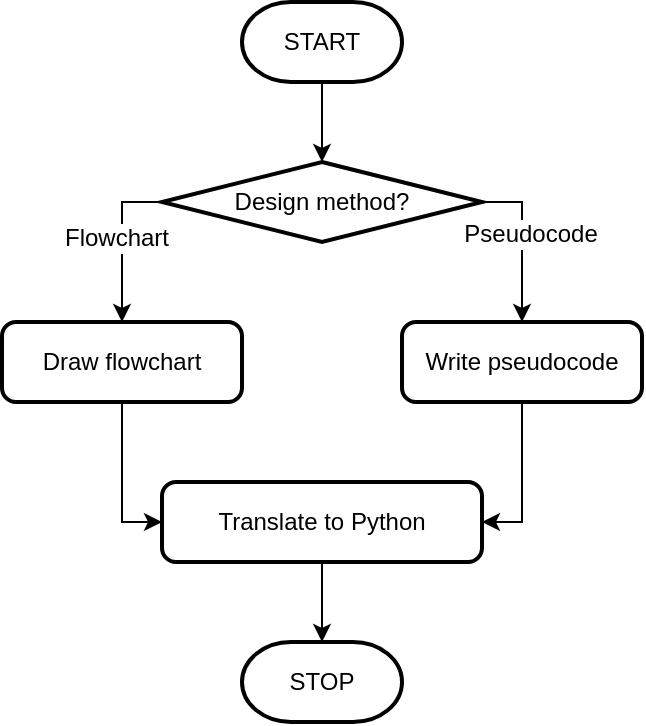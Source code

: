 <mxfile version="12.8.5" type="device"><diagram id="wf6ps3Awq8oAl22t_TUn" name="Page-1"><mxGraphModel dx="740" dy="1169" grid="1" gridSize="10" guides="1" tooltips="1" connect="1" arrows="1" fold="1" page="1" pageScale="1" pageWidth="827" pageHeight="1169" math="0" shadow="0"><root><mxCell id="0"/><mxCell id="1" parent="0"/><mxCell id="y5NFxmRLO0KbguAl1kVu-5" value="" style="edgeStyle=orthogonalEdgeStyle;rounded=0;orthogonalLoop=1;jettySize=auto;html=1;" edge="1" parent="1" source="y5NFxmRLO0KbguAl1kVu-1" target="y5NFxmRLO0KbguAl1kVu-3"><mxGeometry relative="1" as="geometry"/></mxCell><mxCell id="y5NFxmRLO0KbguAl1kVu-1" value="START" style="strokeWidth=2;html=1;shape=mxgraph.flowchart.terminator;whiteSpace=wrap;" vertex="1" parent="1"><mxGeometry x="320" y="320" width="80" height="40" as="geometry"/></mxCell><mxCell id="y5NFxmRLO0KbguAl1kVu-13" style="edgeStyle=orthogonalEdgeStyle;rounded=0;orthogonalLoop=1;jettySize=auto;html=1;exitX=0.5;exitY=1;exitDx=0;exitDy=0;entryX=0;entryY=0.5;entryDx=0;entryDy=0;" edge="1" parent="1" source="y5NFxmRLO0KbguAl1kVu-2" target="y5NFxmRLO0KbguAl1kVu-11"><mxGeometry relative="1" as="geometry"/></mxCell><mxCell id="y5NFxmRLO0KbguAl1kVu-2" value="Draw flowchart" style="rounded=1;whiteSpace=wrap;html=1;absoluteArcSize=1;arcSize=14;strokeWidth=2;" vertex="1" parent="1"><mxGeometry x="200" y="480" width="120" height="40" as="geometry"/></mxCell><mxCell id="y5NFxmRLO0KbguAl1kVu-7" value="" style="edgeStyle=orthogonalEdgeStyle;rounded=0;orthogonalLoop=1;jettySize=auto;html=1;entryX=0.5;entryY=0;entryDx=0;entryDy=0;" edge="1" parent="1" source="y5NFxmRLO0KbguAl1kVu-3" target="y5NFxmRLO0KbguAl1kVu-4"><mxGeometry relative="1" as="geometry"><mxPoint x="520" y="420" as="targetPoint"/><Array as="points"><mxPoint x="460" y="420"/></Array></mxGeometry></mxCell><mxCell id="y5NFxmRLO0KbguAl1kVu-8" value="Pseudocode" style="text;html=1;align=center;verticalAlign=middle;resizable=0;points=[];labelBackgroundColor=#ffffff;" vertex="1" connectable="0" parent="y5NFxmRLO0KbguAl1kVu-7"><mxGeometry x="-0.5" y="-16" relative="1" as="geometry"><mxPoint x="20" y="16" as="offset"/></mxGeometry></mxCell><mxCell id="y5NFxmRLO0KbguAl1kVu-9" style="edgeStyle=orthogonalEdgeStyle;rounded=0;orthogonalLoop=1;jettySize=auto;html=1;exitX=0;exitY=0.5;exitDx=0;exitDy=0;exitPerimeter=0;entryX=0.5;entryY=0;entryDx=0;entryDy=0;" edge="1" parent="1" source="y5NFxmRLO0KbguAl1kVu-3" target="y5NFxmRLO0KbguAl1kVu-2"><mxGeometry relative="1" as="geometry"/></mxCell><mxCell id="y5NFxmRLO0KbguAl1kVu-10" value="&lt;div&gt;Flowchart&lt;/div&gt;" style="text;html=1;align=center;verticalAlign=middle;resizable=0;points=[];labelBackgroundColor=#ffffff;" vertex="1" connectable="0" parent="y5NFxmRLO0KbguAl1kVu-9"><mxGeometry x="-0.05" y="-3" relative="1" as="geometry"><mxPoint as="offset"/></mxGeometry></mxCell><mxCell id="y5NFxmRLO0KbguAl1kVu-3" value="Design method?" style="strokeWidth=2;html=1;shape=mxgraph.flowchart.decision;whiteSpace=wrap;" vertex="1" parent="1"><mxGeometry x="280" y="400" width="160" height="40" as="geometry"/></mxCell><mxCell id="y5NFxmRLO0KbguAl1kVu-14" style="edgeStyle=orthogonalEdgeStyle;rounded=0;orthogonalLoop=1;jettySize=auto;html=1;exitX=0.5;exitY=1;exitDx=0;exitDy=0;entryX=1;entryY=0.5;entryDx=0;entryDy=0;" edge="1" parent="1" source="y5NFxmRLO0KbguAl1kVu-4" target="y5NFxmRLO0KbguAl1kVu-11"><mxGeometry relative="1" as="geometry"/></mxCell><mxCell id="y5NFxmRLO0KbguAl1kVu-4" value="Write pseudocode" style="rounded=1;whiteSpace=wrap;html=1;absoluteArcSize=1;arcSize=14;strokeWidth=2;" vertex="1" parent="1"><mxGeometry x="400" y="480" width="120" height="40" as="geometry"/></mxCell><mxCell id="y5NFxmRLO0KbguAl1kVu-15" style="edgeStyle=orthogonalEdgeStyle;rounded=0;orthogonalLoop=1;jettySize=auto;html=1;exitX=0.5;exitY=1;exitDx=0;exitDy=0;entryX=0.5;entryY=0;entryDx=0;entryDy=0;entryPerimeter=0;" edge="1" parent="1" source="y5NFxmRLO0KbguAl1kVu-11" target="y5NFxmRLO0KbguAl1kVu-12"><mxGeometry relative="1" as="geometry"/></mxCell><mxCell id="y5NFxmRLO0KbguAl1kVu-11" value="Translate to Python" style="rounded=1;whiteSpace=wrap;html=1;absoluteArcSize=1;arcSize=14;strokeWidth=2;" vertex="1" parent="1"><mxGeometry x="280" y="560" width="160" height="40" as="geometry"/></mxCell><mxCell id="y5NFxmRLO0KbguAl1kVu-12" value="STOP" style="strokeWidth=2;html=1;shape=mxgraph.flowchart.terminator;whiteSpace=wrap;" vertex="1" parent="1"><mxGeometry x="320" y="640" width="80" height="40" as="geometry"/></mxCell></root></mxGraphModel></diagram></mxfile>
